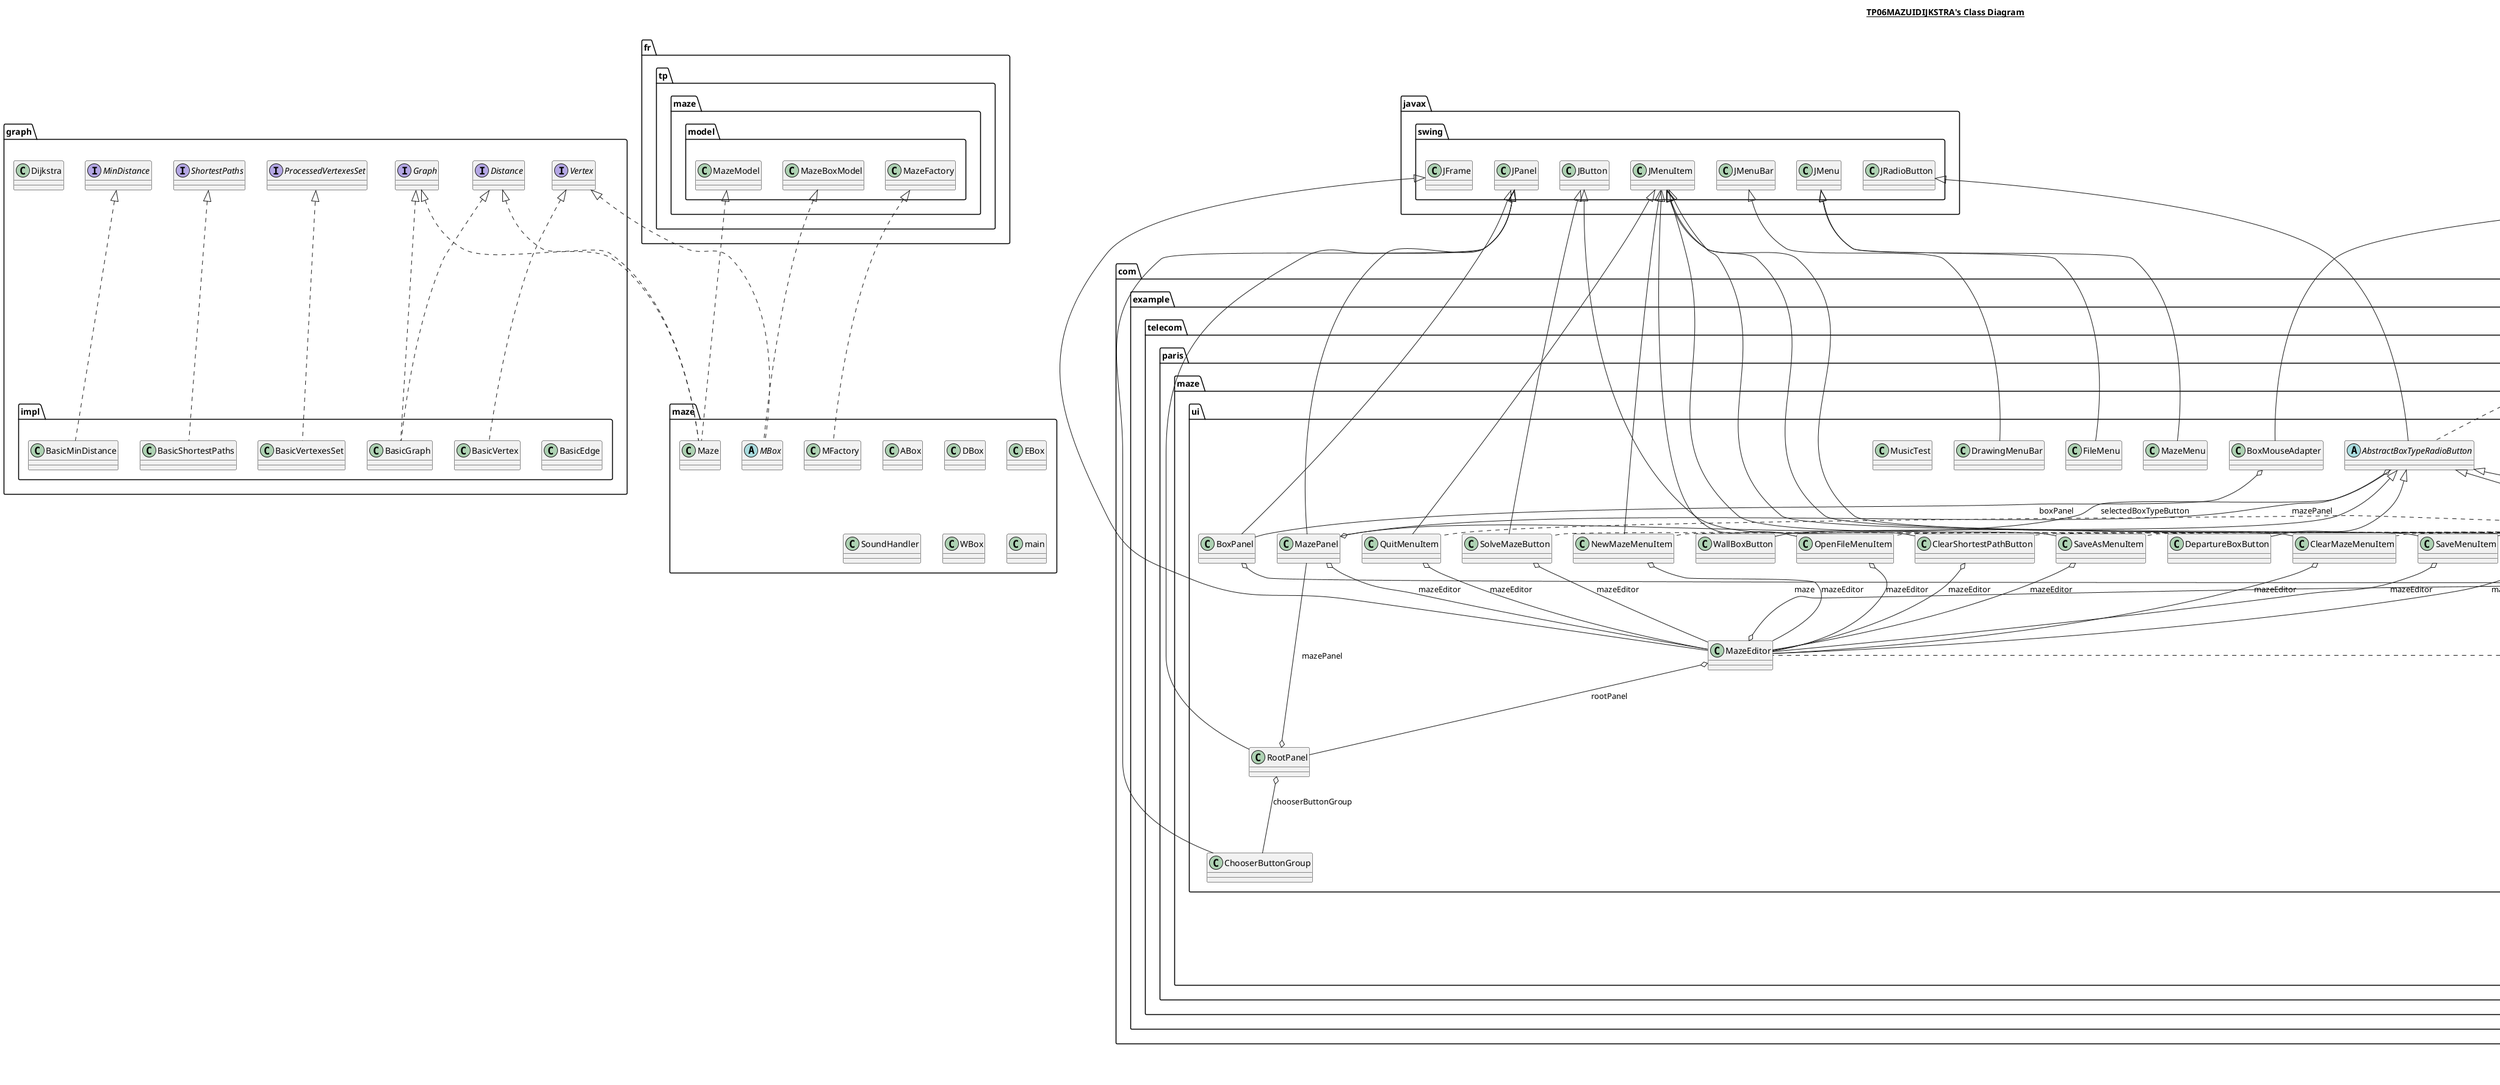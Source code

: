 @startuml

title __TP06MAZUIDIJKSTRA's Class Diagram__\n

  namespace com.example.telecom.paris.maze.graph {
    class com.example.telecom.paris.maze.graph.Dijkstra {
    }
  }
  

  namespace com.example.telecom.paris.maze.graph {
    interface com.example.telecom.paris.maze.graph.Distance {
    }
  }
  

  namespace com.example.telecom.paris.maze.graph {
    interface com.example.telecom.paris.maze.graph.Graph {
    }
  }
  

  namespace com.example.telecom.paris.maze.graph {
    interface com.example.telecom.paris.maze.graph.MinDistance {
    }
  }
  

  namespace com.example.telecom.paris.maze.graph {
    class com.example.telecom.paris.maze.graph.NotAdjacentVerticesException {
    }
  }
  

  namespace com.example.telecom.paris.maze.graph {
    interface com.example.telecom.paris.maze.graph.ProcessedVertexesSet {
    }
  }
  

  namespace com.example.telecom.paris.maze.graph {
    interface com.example.telecom.paris.maze.graph.ShortestPaths {
    }
  }
  

  namespace com.example.telecom.paris.maze.graph {
    interface com.example.telecom.paris.maze.graph.Vertex {
    }
  }
  

  namespace com.example.telecom.paris.maze.graph {
    namespace impl {
      class com.example.telecom.paris.maze.graph.impl.BasicEdge {
      }
    }
  }
  

  namespace com.example.telecom.paris.maze.graph {
    namespace impl {
      class com.example.telecom.paris.maze.graph.impl.BasicGraph {
      }
    }
  }
  

  namespace com.example.telecom.paris.maze.graph {
    namespace impl {
      class com.example.telecom.paris.maze.graph.impl.BasicMinDistance {
      }
    }
  }
  

  namespace com.example.telecom.paris.maze.graph {
    namespace impl {
      class com.example.telecom.paris.maze.graph.impl.BasicShortestPaths {
      }
    }
  }
  

  namespace com.example.telecom.paris.maze.graph {
    namespace impl {
      class com.example.telecom.paris.maze.graph.impl.BasicVertex {
      }
    }
  }
  

  namespace com.example.telecom.paris.maze.graph {
    namespace impl {
      class com.example.telecom.paris.maze.graph.impl.BasicVertexesSet {
      }
    }
  }
  

  namespace com.example.telecom.paris.maze.mazeReadingException {
    class com.example.telecom.paris.maze.mazeReadingException.MazeReadingException {
    }
  }
  

  namespace com.example.telecom.paris.maze.model {
    interface com.example.telecom.paris.maze.model.MazeBoxModel {
    }
  }
  

  namespace com.example.telecom.paris.maze.model {
    interface com.example.telecom.paris.maze.model.MazeFactory {
    }
  }
  

  namespace com.example.telecom.paris.maze.model {
    interface com.example.telecom.paris.maze.model.MazeModel {
    }
  }
  

  namespace com.example.telecom.paris.maze.model {
    interface com.example.telecom.paris.maze.model.ModelObserver {
    }
  }
  

  namespace com.example.telecom.paris.maze.services {
    class com.example.telecom.paris.maze.services.ABox {
    }
  }
  

  namespace com.example.telecom.paris.maze.services {
    class com.example.telecom.paris.maze.services.DBox {
    }
  }
  

  namespace com.example.telecom.paris.maze.services {
    class com.example.telecom.paris.maze.services.EBox {
    }
  }
  

  namespace com.example.telecom.paris.maze.services {
    class com.example.telecom.paris.maze.services.Labyrinthe {
    }
  }
  

  namespace com.example.telecom.paris.maze.services {
    abstract class com.example.telecom.paris.maze.services.MBox {
    }
  }
  

  namespace com.example.telecom.paris.maze.services {
    class com.example.telecom.paris.maze.services.MFactory {
    }
  }
  

  namespace com.example.telecom.paris.maze.services {
    class com.example.telecom.paris.maze.services.Maze {
    }
  }
  

  namespace com.example.telecom.paris.maze.services {
    class com.example.telecom.paris.maze.services.WBox {
    }
  }
  

  namespace com.example.telecom.paris.maze.ui {
    abstract class com.example.telecom.paris.maze.ui.AbstractBoxTypeRadioButton {
    }
  }
  

  namespace com.example.telecom.paris.maze.ui {
    class com.example.telecom.paris.maze.ui.ArrivalBoxButton {
    }
  }
  

  namespace com.example.telecom.paris.maze.ui {
    class com.example.telecom.paris.maze.ui.BoxMouseAdapter {
    }
  }
  

  namespace com.example.telecom.paris.maze.ui {
    class com.example.telecom.paris.maze.ui.BoxPanel {
    }
  }
  

  namespace com.example.telecom.paris.maze.ui {
    class com.example.telecom.paris.maze.ui.ChooserButtonGroup {
    }
  }
  

  namespace com.example.telecom.paris.maze.ui {
    class com.example.telecom.paris.maze.ui.ClearMazeMenuItem {
    }
  }
  

  namespace com.example.telecom.paris.maze.ui {
    class com.example.telecom.paris.maze.ui.ClearShortestPathButton {
    }
  }
  

  namespace com.example.telecom.paris.maze.ui {
    class com.example.telecom.paris.maze.ui.DepartureBoxButton {
    }
  }
  

  namespace com.example.telecom.paris.maze.ui {
    class com.example.telecom.paris.maze.ui.DrawingMenuBar {
    }
  }
  

  namespace com.example.telecom.paris.maze.ui {
    class com.example.telecom.paris.maze.ui.EmptyBoxButton {
    }
  }
  

  namespace com.example.telecom.paris.maze.ui {
    class com.example.telecom.paris.maze.ui.FileMenu {
    }
  }
  

  namespace com.example.telecom.paris.maze.ui {
    class com.example.telecom.paris.maze.ui.InformationMazeMenuItem {
    }
  }
  

  namespace com.example.telecom.paris.maze.ui {
    class com.example.telecom.paris.maze.ui.MazeEditor {
    }
  }
  

  namespace com.example.telecom.paris.maze.ui {
    class com.example.telecom.paris.maze.ui.MazeMenu {
    }
  }
  

  namespace com.example.telecom.paris.maze.ui {
    class com.example.telecom.paris.maze.ui.MazePanel {
    }
  }
  

  namespace com.example.telecom.paris.maze.ui {
    class com.example.telecom.paris.maze.ui.MusicTest {
    }
  }
  

  namespace com.example.telecom.paris.maze.ui {
    class com.example.telecom.paris.maze.ui.NewMazeMenuItem {
    }
  }
  

  namespace com.example.telecom.paris.maze.ui {
    class com.example.telecom.paris.maze.ui.OpenFileMenuItem {
    }
  }
  

  namespace com.example.telecom.paris.maze.ui {
    class com.example.telecom.paris.maze.ui.QuitMenuItem {
    }
  }
  

  namespace com.example.telecom.paris.maze.ui {
    class com.example.telecom.paris.maze.ui.RootPanel {
    }
  }
  

  namespace com.example.telecom.paris.maze.ui {
    class com.example.telecom.paris.maze.ui.SaveAsMenuItem {
    }
  }
  

  namespace com.example.telecom.paris.maze.ui {
    class com.example.telecom.paris.maze.ui.SaveMenuItem {
    }
  }
  

  namespace com.example.telecom.paris.maze.ui {
    class com.example.telecom.paris.maze.ui.SolveMazeButton {
    }
  }
  

  namespace com.example.telecom.paris.maze.ui {
    class com.example.telecom.paris.maze.ui.WallBoxButton {
    }
  }
  

  namespace graph {
    class graph.Dijkstra {
    }
  }
  

  namespace graph {
    interface graph.Distance {
    }
  }
  

  namespace graph {
    interface graph.Graph {
    }
  }
  

  namespace graph {
    interface graph.MinDistance {
    }
  }
  

  namespace graph {
    interface graph.ProcessedVertexesSet {
    }
  }
  

  namespace graph {
    interface graph.ShortestPaths {
    }
  }
  

  namespace graph {
    interface graph.Vertex {
    }
  }
  

  namespace graph {
    namespace impl {
      class graph.impl.BasicEdge {
      }
    }
  }
  

  namespace graph {
    namespace impl {
      class graph.impl.BasicGraph {
      }
    }
  }
  

  namespace graph {
    namespace impl {
      class graph.impl.BasicMinDistance {
      }
    }
  }
  

  namespace graph {
    namespace impl {
      class graph.impl.BasicShortestPaths {
      }
    }
  }
  

  namespace graph {
    namespace impl {
      class graph.impl.BasicVertex {
      }
    }
  }
  

  namespace graph {
    namespace impl {
      class graph.impl.BasicVertexesSet {
      }
    }
  }
  

  namespace maze {
    class maze.ABox {
    }
  }
  

  namespace maze {
    class maze.DBox {
    }
  }
  

  namespace maze {
    class maze.EBox {
    }
  }
  

  namespace maze {
    abstract class maze.MBox {
    }
  }
  

  namespace maze {
    class maze.MFactory {
    }
  }
  

  namespace maze {
    class maze.Maze {
    }
  }
  

  namespace maze {
    class maze.SoundHandler {
    }
  }
  

  namespace maze {
    class maze.WBox {
    }
  }
  

  namespace maze {
    class maze.main {
    }
  }
  

  com.example.telecom.paris.maze.graph.impl.BasicEdge o-- com.example.telecom.paris.maze.graph.Vertex : vertex1
  com.example.telecom.paris.maze.graph.impl.BasicEdge o-- com.example.telecom.paris.maze.graph.Vertex : vertex2
  com.example.telecom.paris.maze.graph.impl.BasicGraph .up.|> com.example.telecom.paris.maze.graph.Distance
  com.example.telecom.paris.maze.graph.impl.BasicGraph .up.|> com.example.telecom.paris.maze.graph.Graph
  com.example.telecom.paris.maze.graph.impl.BasicMinDistance .up.|> com.example.telecom.paris.maze.graph.MinDistance
  com.example.telecom.paris.maze.graph.impl.BasicShortestPaths .up.|> com.example.telecom.paris.maze.graph.ShortestPaths
  com.example.telecom.paris.maze.graph.impl.BasicVertex .up.|> com.example.telecom.paris.maze.graph.Vertex
  com.example.telecom.paris.maze.graph.impl.BasicVertex o-- com.example.telecom.paris.maze.graph.Graph : graph
  com.example.telecom.paris.maze.graph.impl.BasicVertexesSet .up.|> com.example.telecom.paris.maze.graph.ProcessedVertexesSet
  com.example.telecom.paris.maze.services.ABox -up-|> com.example.telecom.paris.maze.services.MBox
  com.example.telecom.paris.maze.services.DBox -up-|> com.example.telecom.paris.maze.services.MBox
  com.example.telecom.paris.maze.services.EBox -up-|> com.example.telecom.paris.maze.services.MBox
  com.example.telecom.paris.maze.services.MBox .up.|> com.example.telecom.paris.maze.graph.Vertex
  com.example.telecom.paris.maze.services.MBox .up.|> com.example.telecom.paris.maze.model.MazeBoxModel
  com.example.telecom.paris.maze.services.MBox o-- com.example.telecom.paris.maze.services.Maze : maze
  com.example.telecom.paris.maze.services.MFactory .up.|> com.example.telecom.paris.maze.model.MazeFactory
  com.example.telecom.paris.maze.services.Maze .up.|> com.example.telecom.paris.maze.graph.Distance
  com.example.telecom.paris.maze.services.Maze .up.|> com.example.telecom.paris.maze.graph.Graph
  com.example.telecom.paris.maze.services.Maze .up.|> com.example.telecom.paris.maze.model.MazeModel
  com.example.telecom.paris.maze.services.Maze o-- com.example.telecom.paris.maze.services.ABox : arrival
  com.example.telecom.paris.maze.services.Maze o-- com.example.telecom.paris.maze.services.DBox : departure
  com.example.telecom.paris.maze.services.Maze o-- com.example.telecom.paris.maze.services.MFactory : mfactory
  com.example.telecom.paris.maze.services.Maze o-- com.example.telecom.paris.maze.graph.ShortestPaths : shortestPaths
  com.example.telecom.paris.maze.services.WBox -up-|> com.example.telecom.paris.maze.services.MBox
  com.example.telecom.paris.maze.ui.AbstractBoxTypeRadioButton .up.|> java.awt.event.ActionListener
  com.example.telecom.paris.maze.ui.AbstractBoxTypeRadioButton -up-|> javax.swing.JRadioButton
  com.example.telecom.paris.maze.ui.AbstractBoxTypeRadioButton o-- com.example.telecom.paris.maze.ui.MazePanel : mazePanel
  com.example.telecom.paris.maze.ui.ArrivalBoxButton .up.|> java.awt.event.ActionListener
  com.example.telecom.paris.maze.ui.ArrivalBoxButton -up-|> com.example.telecom.paris.maze.ui.AbstractBoxTypeRadioButton
  com.example.telecom.paris.maze.ui.BoxMouseAdapter -up-|> java.awt.event.MouseAdapter
  com.example.telecom.paris.maze.ui.BoxMouseAdapter o-- com.example.telecom.paris.maze.ui.BoxPanel : boxPanel
  com.example.telecom.paris.maze.ui.BoxPanel -up-|> javax.swing.JPanel
  com.example.telecom.paris.maze.ui.BoxPanel o-- com.example.telecom.paris.maze.model.MazeModel : mazeModel
  com.example.telecom.paris.maze.ui.ChooserButtonGroup -up-|> javax.swing.JPanel
  com.example.telecom.paris.maze.ui.ClearMazeMenuItem .up.|> java.awt.event.ActionListener
  com.example.telecom.paris.maze.ui.ClearMazeMenuItem -up-|> javax.swing.JMenuItem
  com.example.telecom.paris.maze.ui.ClearMazeMenuItem o-- com.example.telecom.paris.maze.ui.MazeEditor : mazeEditor
  com.example.telecom.paris.maze.ui.ClearShortestPathButton .up.|> java.awt.event.ActionListener
  com.example.telecom.paris.maze.ui.ClearShortestPathButton -up-|> javax.swing.JButton
  com.example.telecom.paris.maze.ui.ClearShortestPathButton o-- com.example.telecom.paris.maze.ui.MazeEditor : mazeEditor
  com.example.telecom.paris.maze.ui.DepartureBoxButton -up-|> com.example.telecom.paris.maze.ui.AbstractBoxTypeRadioButton
  com.example.telecom.paris.maze.ui.DrawingMenuBar -up-|> javax.swing.JMenuBar
  com.example.telecom.paris.maze.ui.EmptyBoxButton -up-|> com.example.telecom.paris.maze.ui.AbstractBoxTypeRadioButton
  com.example.telecom.paris.maze.ui.FileMenu -up-|> javax.swing.JMenu
  com.example.telecom.paris.maze.ui.InformationMazeMenuItem .up.|> java.awt.event.ActionListener
  com.example.telecom.paris.maze.ui.InformationMazeMenuItem -up-|> javax.swing.JMenuItem
  com.example.telecom.paris.maze.ui.InformationMazeMenuItem o-- com.example.telecom.paris.maze.ui.MazeEditor : mazeEditor
  com.example.telecom.paris.maze.ui.MazeEditor .up.|> com.example.telecom.paris.maze.model.ModelObserver
  com.example.telecom.paris.maze.ui.MazeEditor -up-|> javax.swing.JFrame
  com.example.telecom.paris.maze.ui.MazeEditor o-- com.example.telecom.paris.maze.model.MazeModel : maze
  com.example.telecom.paris.maze.ui.MazeEditor o-- com.example.telecom.paris.maze.ui.RootPanel : rootPanel
  com.example.telecom.paris.maze.ui.MazeMenu -up-|> javax.swing.JMenu
  com.example.telecom.paris.maze.ui.MazePanel -up-|> javax.swing.JPanel
  com.example.telecom.paris.maze.ui.MazePanel o-- com.example.telecom.paris.maze.ui.MazeEditor : mazeEditor
  com.example.telecom.paris.maze.ui.MazePanel o-- com.example.telecom.paris.maze.ui.AbstractBoxTypeRadioButton : selectedBoxTypeButton
  com.example.telecom.paris.maze.ui.NewMazeMenuItem .up.|> java.awt.event.ActionListener
  com.example.telecom.paris.maze.ui.NewMazeMenuItem -up-|> javax.swing.JMenuItem
  com.example.telecom.paris.maze.ui.NewMazeMenuItem o-- com.example.telecom.paris.maze.ui.MazeEditor : mazeEditor
  com.example.telecom.paris.maze.ui.OpenFileMenuItem .up.|> java.awt.event.ActionListener
  com.example.telecom.paris.maze.ui.OpenFileMenuItem -up-|> javax.swing.JMenuItem
  com.example.telecom.paris.maze.ui.OpenFileMenuItem o-- com.example.telecom.paris.maze.ui.MazeEditor : mazeEditor
  com.example.telecom.paris.maze.ui.QuitMenuItem .up.|> java.awt.event.ActionListener
  com.example.telecom.paris.maze.ui.QuitMenuItem -up-|> javax.swing.JMenuItem
  com.example.telecom.paris.maze.ui.QuitMenuItem o-- com.example.telecom.paris.maze.ui.MazeEditor : mazeEditor
  com.example.telecom.paris.maze.ui.RootPanel -up-|> javax.swing.JPanel
  com.example.telecom.paris.maze.ui.RootPanel o-- com.example.telecom.paris.maze.ui.ChooserButtonGroup : chooserButtonGroup
  com.example.telecom.paris.maze.ui.RootPanel o-- com.example.telecom.paris.maze.ui.MazePanel : mazePanel
  com.example.telecom.paris.maze.ui.SaveAsMenuItem .up.|> java.awt.event.ActionListener
  com.example.telecom.paris.maze.ui.SaveAsMenuItem -up-|> javax.swing.JMenuItem
  com.example.telecom.paris.maze.ui.SaveAsMenuItem o-- com.example.telecom.paris.maze.ui.MazeEditor : mazeEditor
  com.example.telecom.paris.maze.ui.SaveMenuItem .up.|> java.awt.event.ActionListener
  com.example.telecom.paris.maze.ui.SaveMenuItem -up-|> javax.swing.JMenuItem
  com.example.telecom.paris.maze.ui.SaveMenuItem o-- com.example.telecom.paris.maze.ui.MazeEditor : mazeEditor
  com.example.telecom.paris.maze.ui.SolveMazeButton .up.|> java.awt.event.ActionListener
  com.example.telecom.paris.maze.ui.SolveMazeButton -up-|> javax.swing.JButton
  com.example.telecom.paris.maze.ui.SolveMazeButton o-- com.example.telecom.paris.maze.ui.MazeEditor : mazeEditor
  com.example.telecom.paris.maze.ui.WallBoxButton -up-|> com.example.telecom.paris.maze.ui.AbstractBoxTypeRadioButton
  graph.impl.BasicGraph .up.|> graph.Distance
  graph.impl.BasicGraph .up.|> graph.Graph
  graph.impl.BasicMinDistance .up.|> graph.MinDistance
  graph.impl.BasicShortestPaths .up.|> graph.ShortestPaths
  graph.impl.BasicVertex .up.|> graph.Vertex
  graph.impl.BasicVertexesSet .up.|> graph.ProcessedVertexesSet
  maze.MBox .up.|> fr.tp.maze.model.MazeBoxModel
  maze.MBox .up.|> graph.Vertex
  maze.MFactory .up.|> fr.tp.maze.model.MazeFactory
  maze.Maze .up.|> fr.tp.maze.model.MazeModel
  maze.Maze .up.|> graph.Distance
  maze.Maze .up.|> graph.Graph


right footer


PlantUML diagram generated by SketchIt! (https://bitbucket.org/pmesmeur/sketch.it)
For more information about this tool, please contact philippe.mesmeur@gmail.com
endfooter

@enduml

